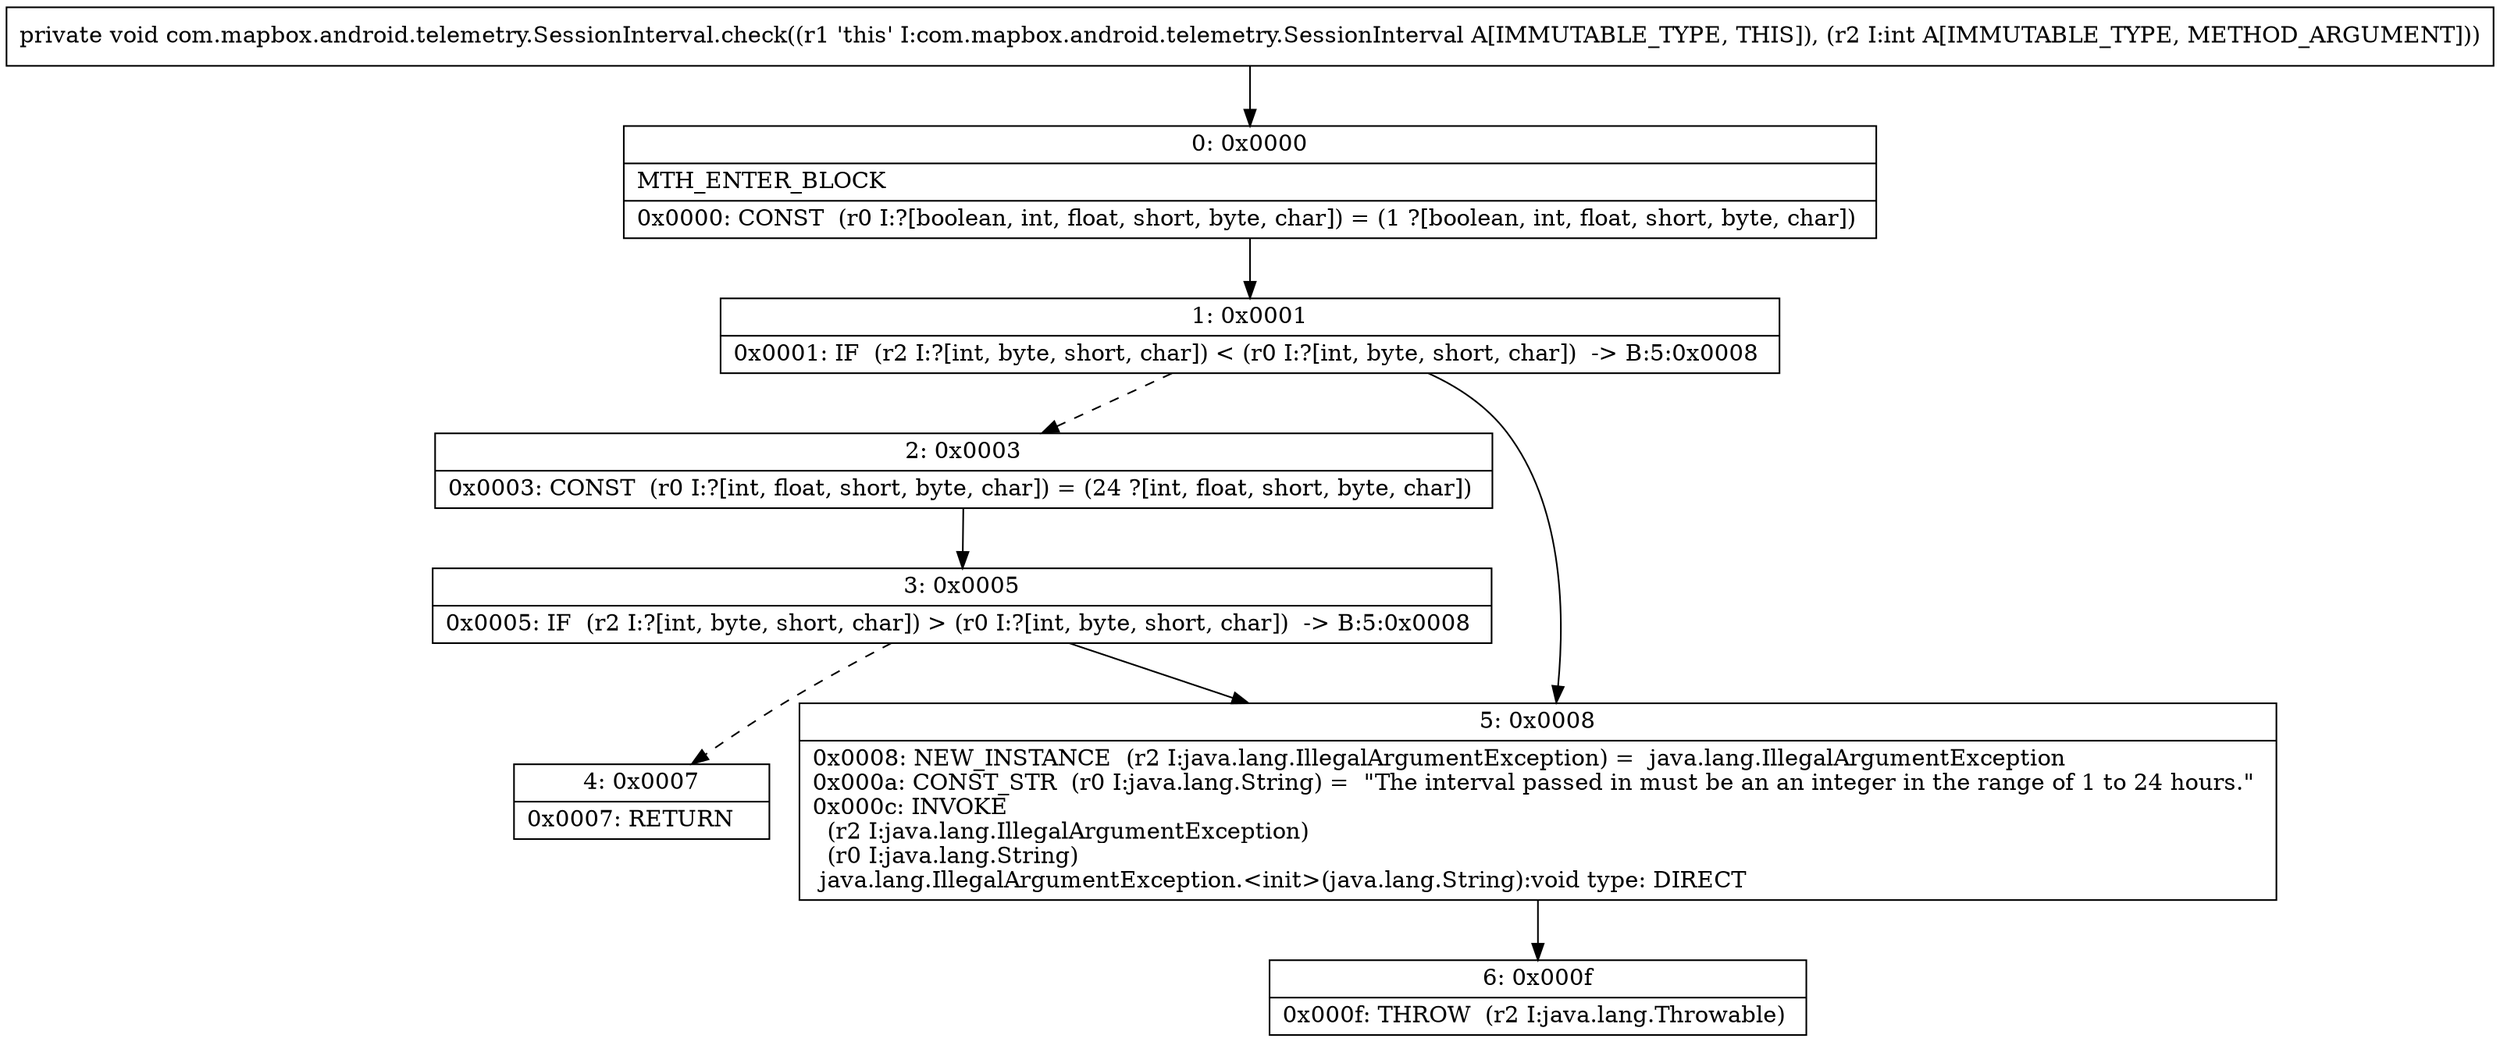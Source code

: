 digraph "CFG forcom.mapbox.android.telemetry.SessionInterval.check(I)V" {
Node_0 [shape=record,label="{0\:\ 0x0000|MTH_ENTER_BLOCK\l|0x0000: CONST  (r0 I:?[boolean, int, float, short, byte, char]) = (1 ?[boolean, int, float, short, byte, char]) \l}"];
Node_1 [shape=record,label="{1\:\ 0x0001|0x0001: IF  (r2 I:?[int, byte, short, char]) \< (r0 I:?[int, byte, short, char])  \-\> B:5:0x0008 \l}"];
Node_2 [shape=record,label="{2\:\ 0x0003|0x0003: CONST  (r0 I:?[int, float, short, byte, char]) = (24 ?[int, float, short, byte, char]) \l}"];
Node_3 [shape=record,label="{3\:\ 0x0005|0x0005: IF  (r2 I:?[int, byte, short, char]) \> (r0 I:?[int, byte, short, char])  \-\> B:5:0x0008 \l}"];
Node_4 [shape=record,label="{4\:\ 0x0007|0x0007: RETURN   \l}"];
Node_5 [shape=record,label="{5\:\ 0x0008|0x0008: NEW_INSTANCE  (r2 I:java.lang.IllegalArgumentException) =  java.lang.IllegalArgumentException \l0x000a: CONST_STR  (r0 I:java.lang.String) =  \"The interval passed in must be an an integer in the range of 1 to 24 hours.\" \l0x000c: INVOKE  \l  (r2 I:java.lang.IllegalArgumentException)\l  (r0 I:java.lang.String)\l java.lang.IllegalArgumentException.\<init\>(java.lang.String):void type: DIRECT \l}"];
Node_6 [shape=record,label="{6\:\ 0x000f|0x000f: THROW  (r2 I:java.lang.Throwable) \l}"];
MethodNode[shape=record,label="{private void com.mapbox.android.telemetry.SessionInterval.check((r1 'this' I:com.mapbox.android.telemetry.SessionInterval A[IMMUTABLE_TYPE, THIS]), (r2 I:int A[IMMUTABLE_TYPE, METHOD_ARGUMENT])) }"];
MethodNode -> Node_0;
Node_0 -> Node_1;
Node_1 -> Node_2[style=dashed];
Node_1 -> Node_5;
Node_2 -> Node_3;
Node_3 -> Node_4[style=dashed];
Node_3 -> Node_5;
Node_5 -> Node_6;
}

